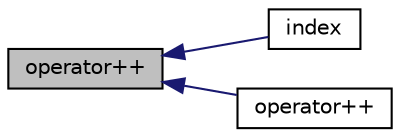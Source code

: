 digraph "operator++"
{
  bgcolor="transparent";
  edge [fontname="Helvetica",fontsize="10",labelfontname="Helvetica",labelfontsize="10"];
  node [fontname="Helvetica",fontsize="10",shape=record];
  rankdir="LR";
  Node21 [label="operator++",height=0.2,width=0.4,color="black", fillcolor="grey75", style="filled", fontcolor="black"];
  Node21 -> Node22 [dir="back",color="midnightblue",fontsize="10",style="solid",fontname="Helvetica"];
  Node22 [label="index",height=0.2,width=0.4,color="black",URL="$a27453.html#a4a438520bb14406481732edc13c119c7",tooltip="Return the current sub-cycle index. "];
  Node21 -> Node23 [dir="back",color="midnightblue",fontsize="10",style="solid",fontname="Helvetica"];
  Node23 [label="operator++",height=0.2,width=0.4,color="black",URL="$a27453.html#ad8f6b412fb60ba02eb79d59621dc7a15",tooltip="Postfix increment. "];
}
